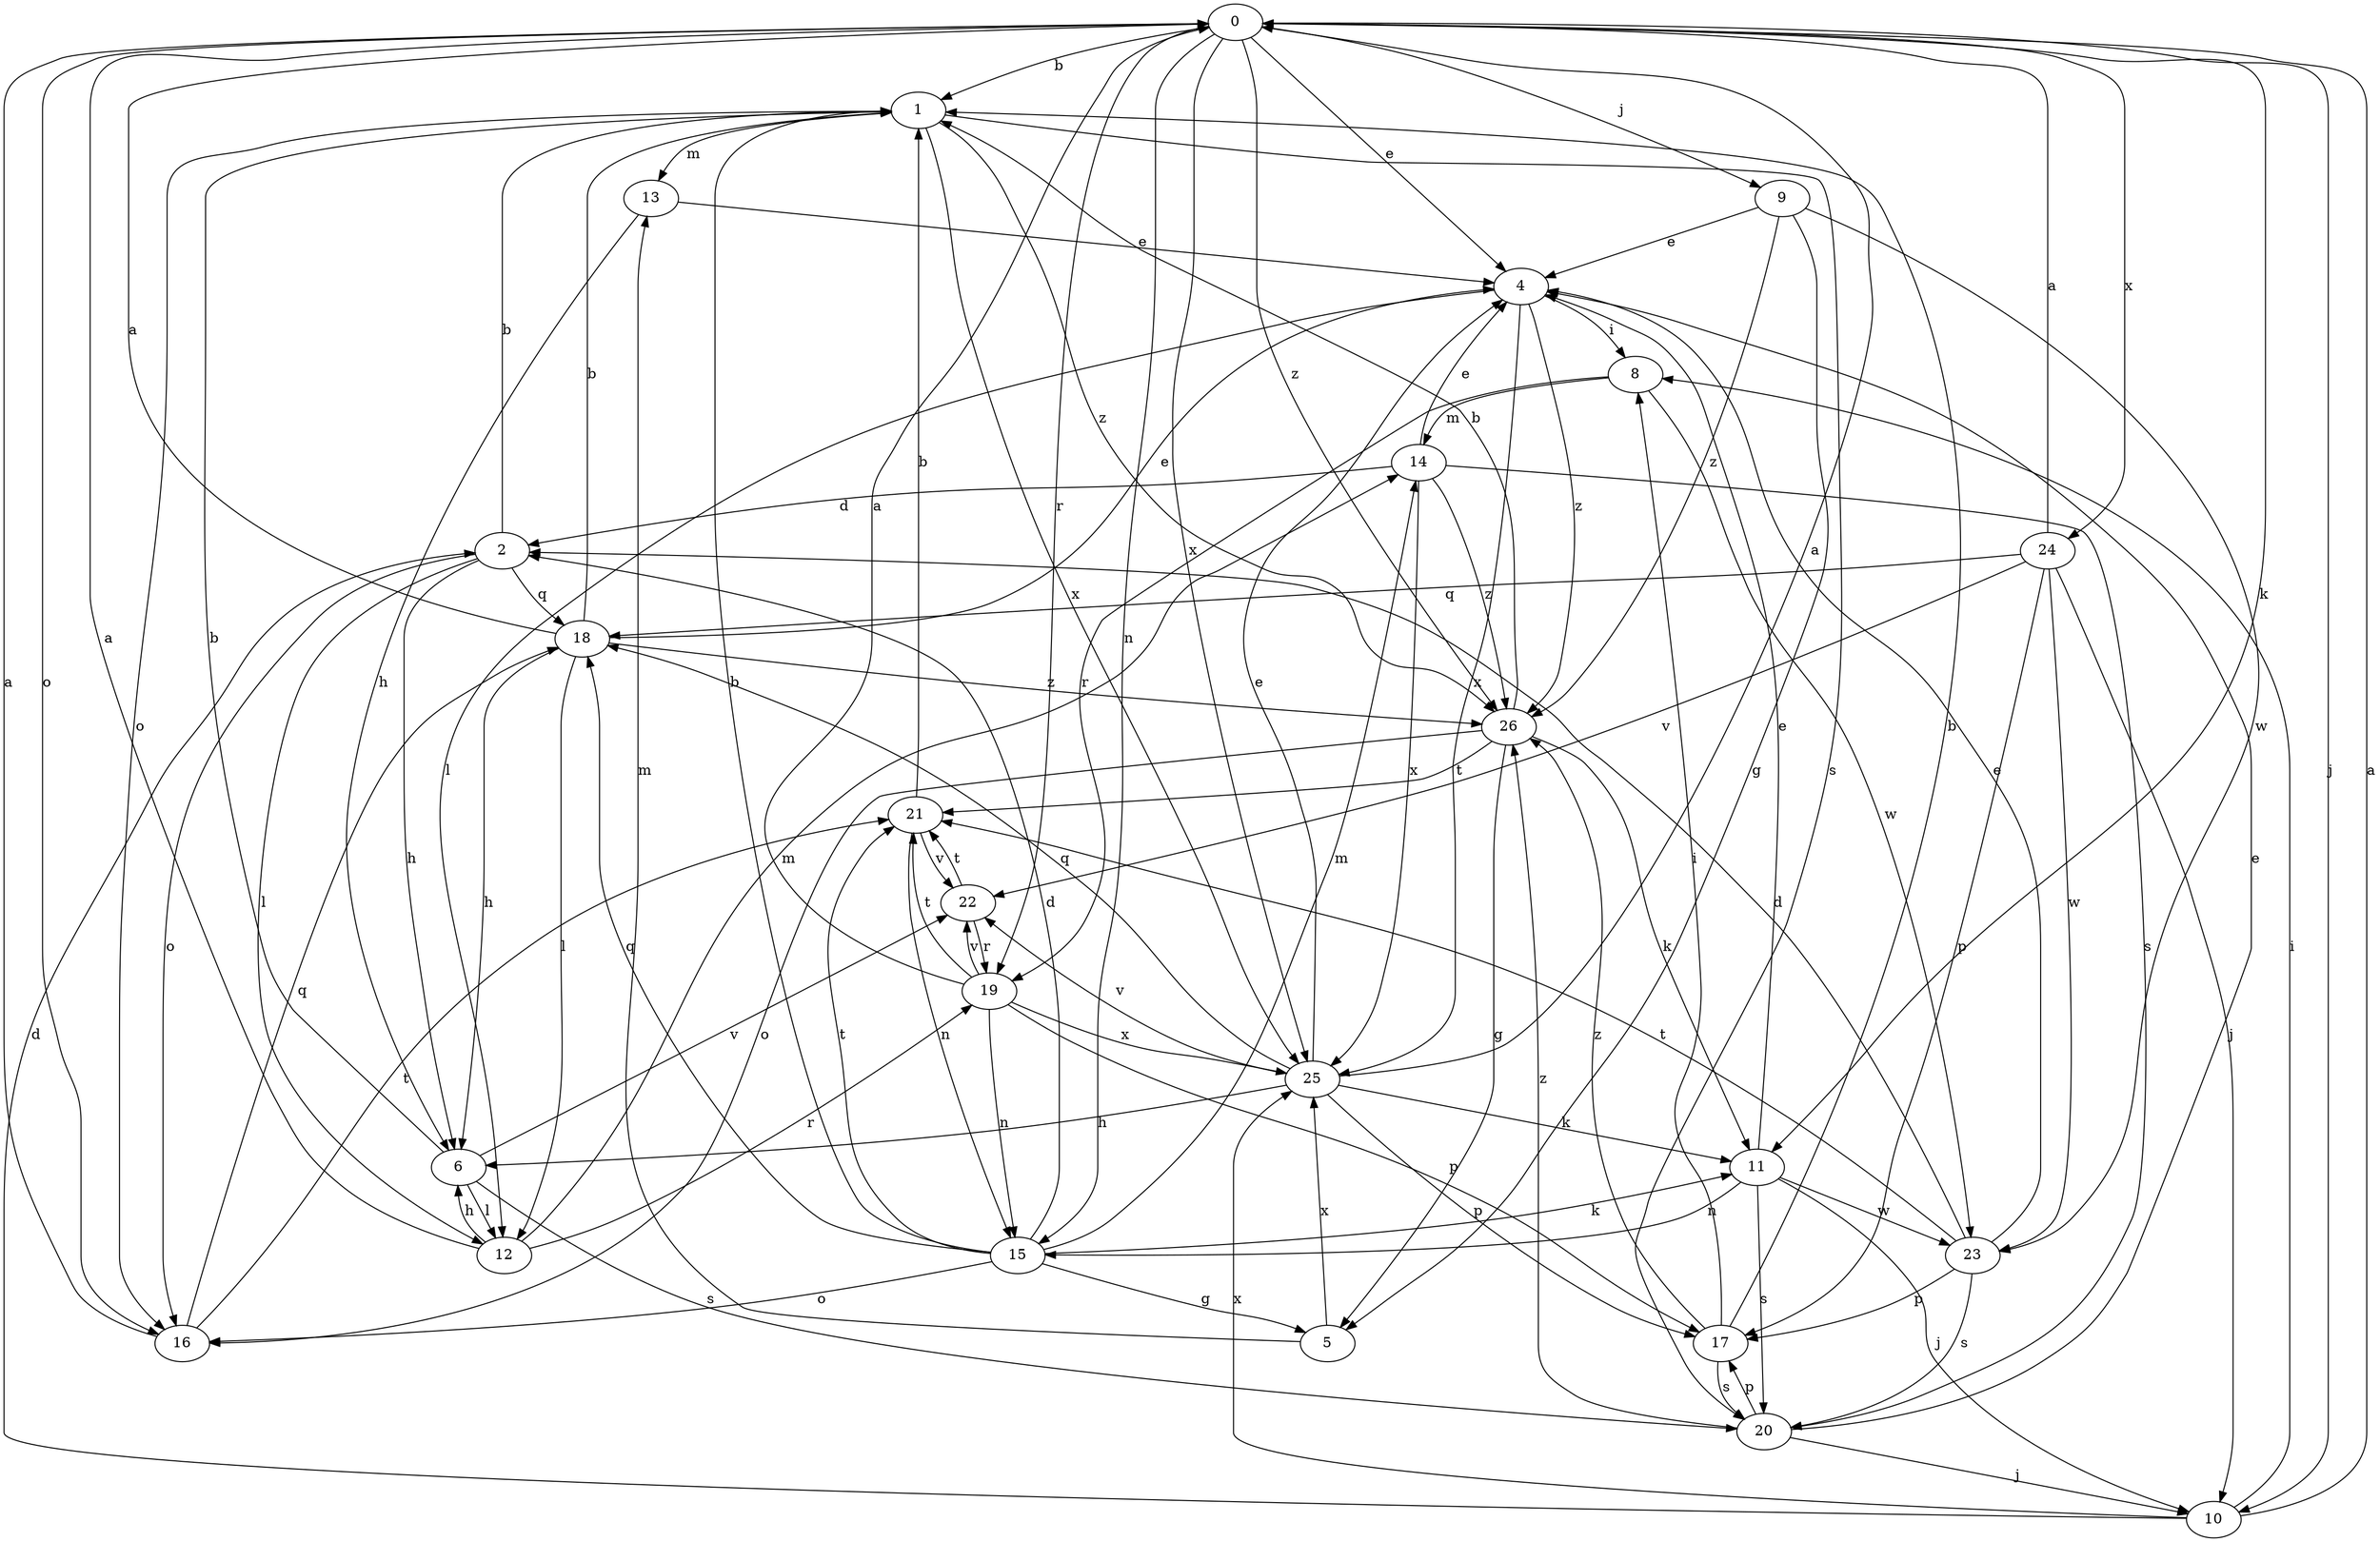 strict digraph  {
0;
1;
2;
4;
5;
6;
8;
9;
10;
11;
12;
13;
14;
15;
16;
17;
18;
19;
20;
21;
22;
23;
24;
25;
26;
0 -> 1  [label=b];
0 -> 4  [label=e];
0 -> 9  [label=j];
0 -> 10  [label=j];
0 -> 11  [label=k];
0 -> 15  [label=n];
0 -> 16  [label=o];
0 -> 19  [label=r];
0 -> 24  [label=x];
0 -> 25  [label=x];
0 -> 26  [label=z];
1 -> 13  [label=m];
1 -> 16  [label=o];
1 -> 20  [label=s];
1 -> 25  [label=x];
1 -> 26  [label=z];
2 -> 1  [label=b];
2 -> 6  [label=h];
2 -> 12  [label=l];
2 -> 16  [label=o];
2 -> 18  [label=q];
4 -> 8  [label=i];
4 -> 12  [label=l];
4 -> 25  [label=x];
4 -> 26  [label=z];
5 -> 13  [label=m];
5 -> 25  [label=x];
6 -> 1  [label=b];
6 -> 12  [label=l];
6 -> 20  [label=s];
6 -> 22  [label=v];
8 -> 14  [label=m];
8 -> 19  [label=r];
8 -> 23  [label=w];
9 -> 4  [label=e];
9 -> 5  [label=g];
9 -> 23  [label=w];
9 -> 26  [label=z];
10 -> 0  [label=a];
10 -> 2  [label=d];
10 -> 8  [label=i];
10 -> 25  [label=x];
11 -> 4  [label=e];
11 -> 10  [label=j];
11 -> 15  [label=n];
11 -> 20  [label=s];
11 -> 23  [label=w];
12 -> 0  [label=a];
12 -> 6  [label=h];
12 -> 14  [label=m];
12 -> 19  [label=r];
13 -> 4  [label=e];
13 -> 6  [label=h];
14 -> 2  [label=d];
14 -> 4  [label=e];
14 -> 20  [label=s];
14 -> 25  [label=x];
14 -> 26  [label=z];
15 -> 1  [label=b];
15 -> 2  [label=d];
15 -> 5  [label=g];
15 -> 11  [label=k];
15 -> 14  [label=m];
15 -> 16  [label=o];
15 -> 18  [label=q];
15 -> 21  [label=t];
16 -> 0  [label=a];
16 -> 18  [label=q];
16 -> 21  [label=t];
17 -> 1  [label=b];
17 -> 8  [label=i];
17 -> 20  [label=s];
17 -> 26  [label=z];
18 -> 0  [label=a];
18 -> 1  [label=b];
18 -> 4  [label=e];
18 -> 6  [label=h];
18 -> 12  [label=l];
18 -> 26  [label=z];
19 -> 0  [label=a];
19 -> 15  [label=n];
19 -> 17  [label=p];
19 -> 21  [label=t];
19 -> 22  [label=v];
19 -> 25  [label=x];
20 -> 4  [label=e];
20 -> 10  [label=j];
20 -> 17  [label=p];
20 -> 26  [label=z];
21 -> 1  [label=b];
21 -> 15  [label=n];
21 -> 22  [label=v];
22 -> 19  [label=r];
22 -> 21  [label=t];
23 -> 2  [label=d];
23 -> 4  [label=e];
23 -> 17  [label=p];
23 -> 20  [label=s];
23 -> 21  [label=t];
24 -> 0  [label=a];
24 -> 10  [label=j];
24 -> 17  [label=p];
24 -> 18  [label=q];
24 -> 22  [label=v];
24 -> 23  [label=w];
25 -> 0  [label=a];
25 -> 4  [label=e];
25 -> 6  [label=h];
25 -> 11  [label=k];
25 -> 17  [label=p];
25 -> 18  [label=q];
25 -> 22  [label=v];
26 -> 1  [label=b];
26 -> 5  [label=g];
26 -> 11  [label=k];
26 -> 16  [label=o];
26 -> 21  [label=t];
}
